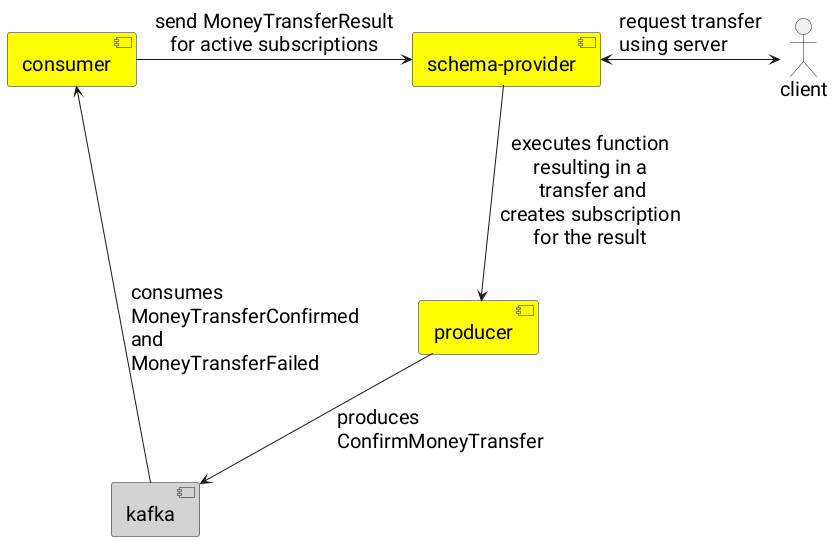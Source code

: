 @startuml
skinparam defaultFontName Roboto
skinparam defaultFontSize 20

component producer as p #Yellow
component consumer as c #Yellow
component kafka as kc #LightGrey
actor client as cl
component "schema-provider" as sp #Yellow

sp <-right-> cl :request transfer\lusing server
sp --> p :executes function\nresulting in a\n transfer and\ncreates subscription\nfor the result
c -right-> sp :send MoneyTransferResult\nfor active subscriptions
p --> kc :produces\lConfirmMoneyTransfer
c <-- kc :consumes\lMoneyTransferConfirmed\nand\nMoneyTransferFailed

@enduml